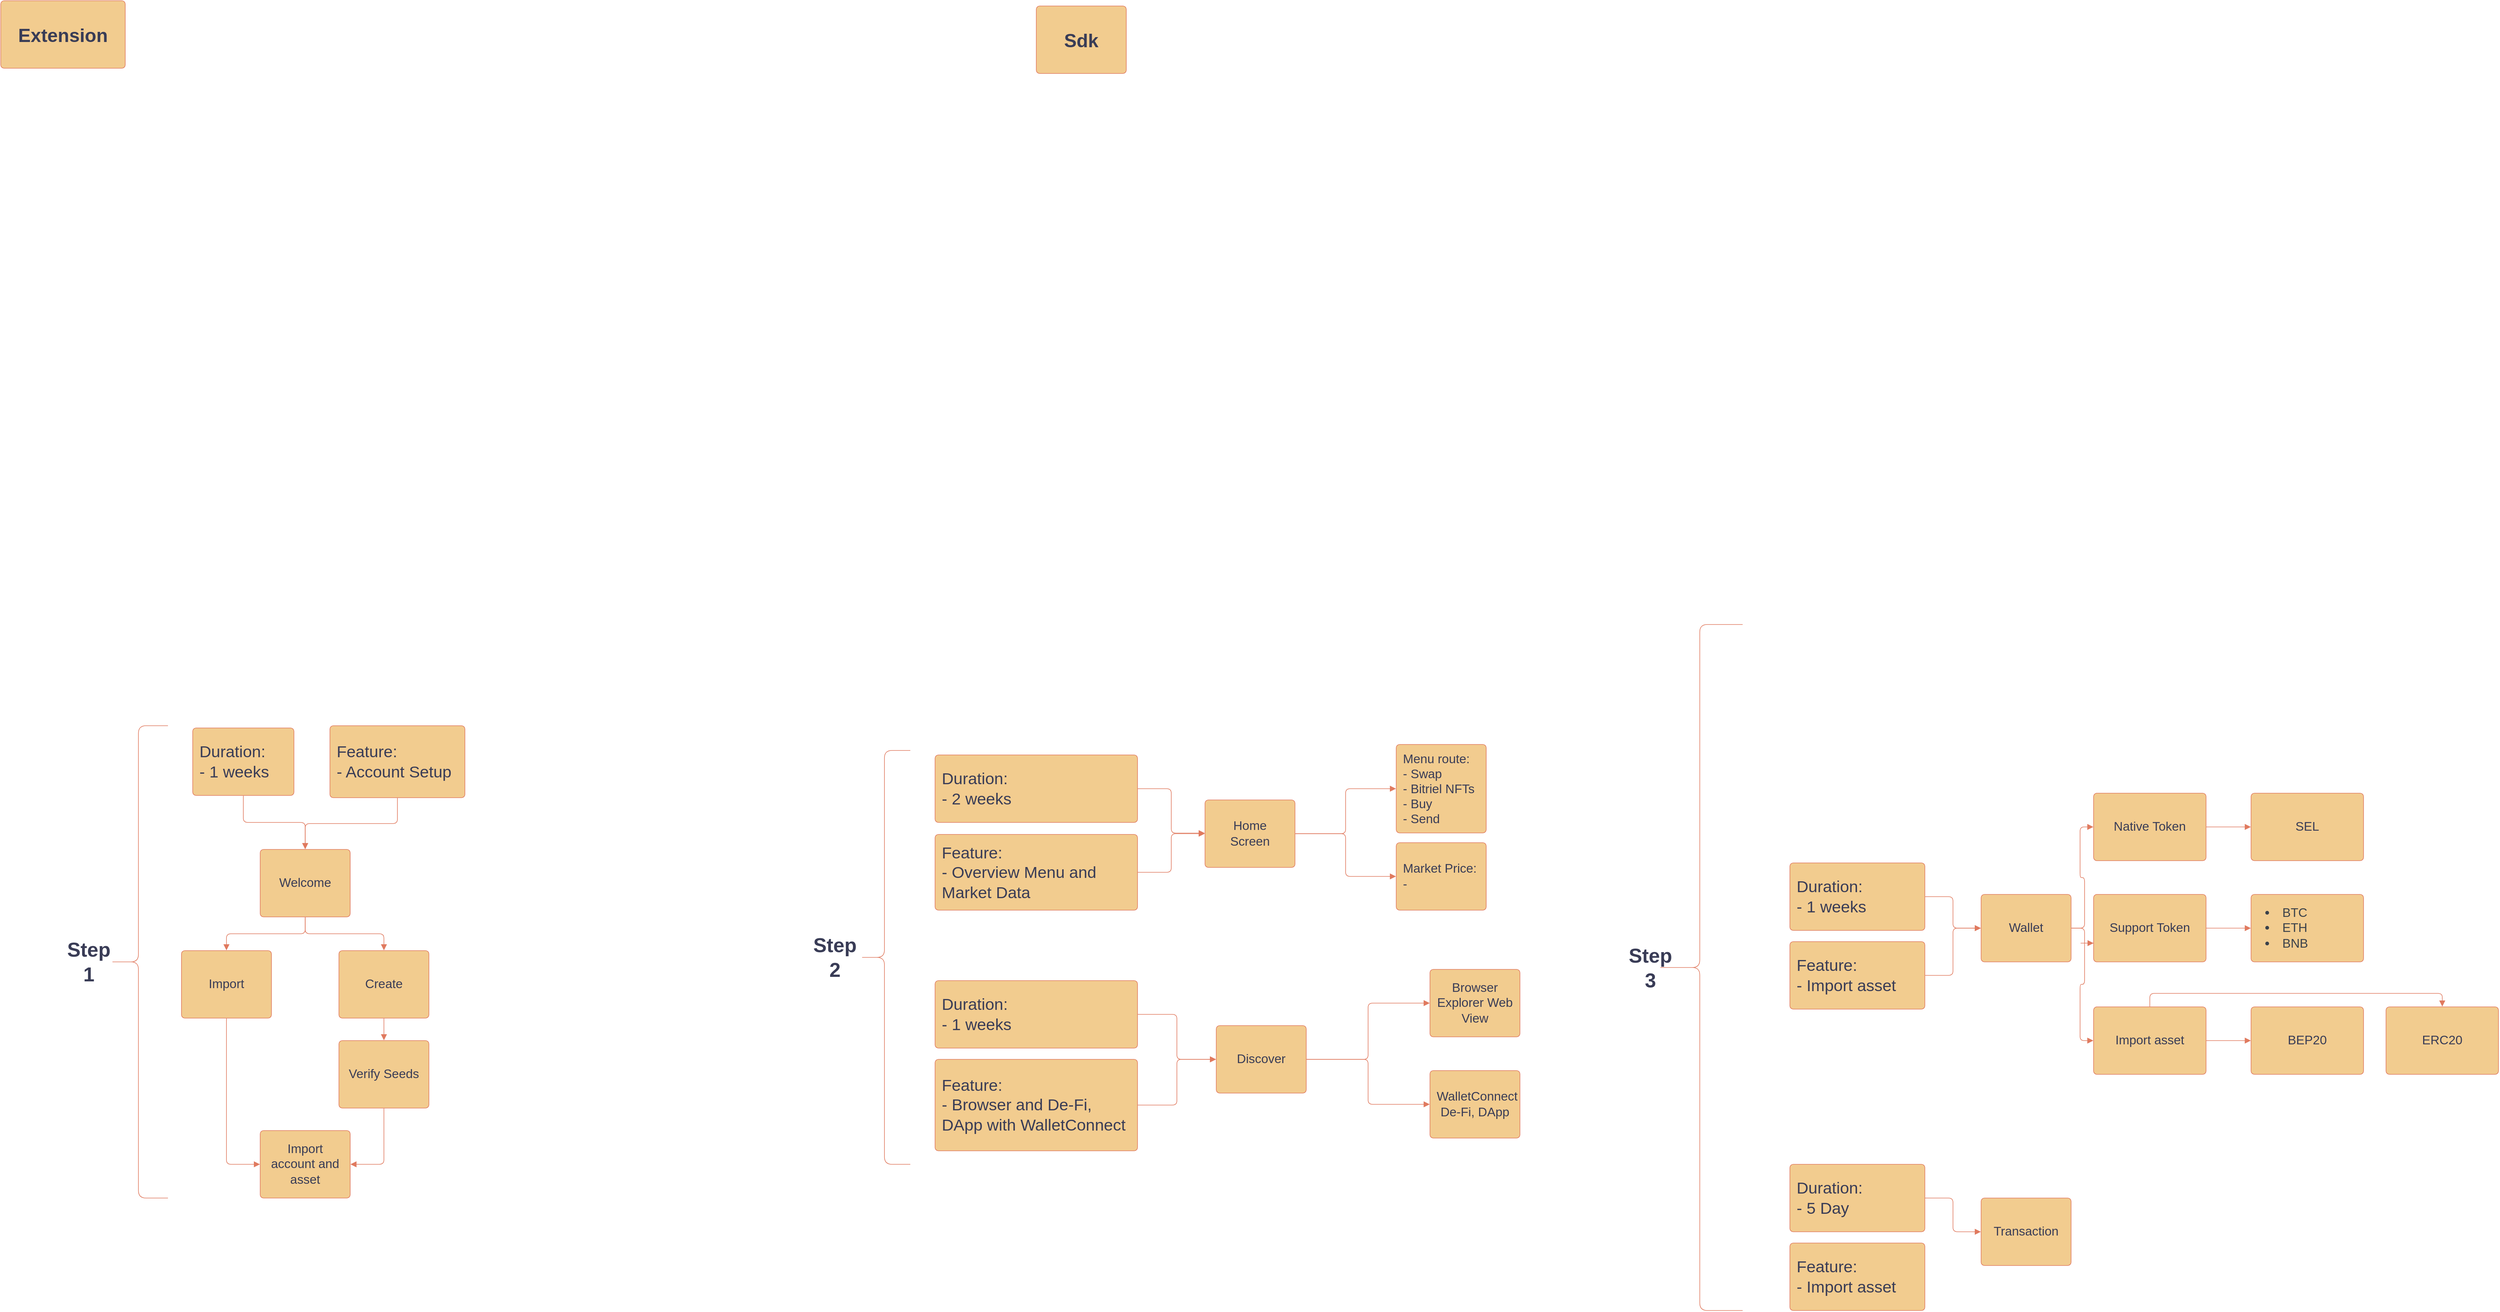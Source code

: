 <mxfile version="21.3.2" type="github">
  <diagram name="Page-1" id="VHqu843zAMIvLOxLYRrT">
    <mxGraphModel dx="3395" dy="2400" grid="1" gridSize="10" guides="1" tooltips="1" connect="1" arrows="1" fold="1" page="1" pageScale="1" pageWidth="850" pageHeight="1100" background="#ffffff" math="0" shadow="0">
      <root>
        <mxCell id="0" />
        <mxCell id="1" parent="0" />
        <mxCell id="zbY5q0rbspvN2szjDiho-265" value="Home Screen" style="html=1;overflow=block;blockSpacing=1;whiteSpace=wrap;fontSize=16.7;fontColor=#393C56;spacing=9;strokeColor=#E07A5F;strokeOpacity=100;rounded=1;absoluteArcSize=1;arcSize=9;strokeWidth=0.8;lucidId=uca0n-UiO.i3;fillColor=#F2CC8F;labelBackgroundColor=none;" vertex="1" parent="1">
          <mxGeometry x="315" y="189" width="120" height="90" as="geometry" />
        </mxCell>
        <mxCell id="zbY5q0rbspvN2szjDiho-266" value="Welcome" style="html=1;overflow=block;blockSpacing=1;whiteSpace=wrap;fontSize=16.7;fontColor=#393C56;align=center;spacing=9;strokeColor=#E07A5F;strokeOpacity=100;rounded=1;absoluteArcSize=1;arcSize=9;strokeWidth=0.8;lucidId=Jca0Ky4q9FBk;labelBackgroundColor=none;fillColor=#F2CC8F;" vertex="1" parent="1">
          <mxGeometry x="-945" y="255" width="120" height="90" as="geometry" />
        </mxCell>
        <mxCell id="zbY5q0rbspvN2szjDiho-267" value="Import" style="html=1;overflow=block;blockSpacing=1;whiteSpace=wrap;fontSize=16.7;fontColor=#393C56;spacing=9;verticalAlign=middle;strokeColor=#E07A5F;strokeOpacity=100;rounded=1;absoluteArcSize=1;arcSize=9;strokeWidth=0.8;lucidId=Vda0Xxk14ub7;labelBackgroundColor=none;fillColor=#F2CC8F;" vertex="1" parent="1">
          <mxGeometry x="-1050" y="390" width="120" height="90" as="geometry" />
        </mxCell>
        <mxCell id="zbY5q0rbspvN2szjDiho-268" value="Create" style="html=1;overflow=block;blockSpacing=1;whiteSpace=wrap;fontSize=16.7;fontColor=#393C56;spacing=9;verticalAlign=middle;strokeColor=#E07A5F;strokeOpacity=100;rounded=1;absoluteArcSize=1;arcSize=9;strokeWidth=0.8;lucidId=bea0~t-JF409;labelBackgroundColor=none;fillColor=#F2CC8F;" vertex="1" parent="1">
          <mxGeometry x="-840" y="390" width="120" height="90" as="geometry" />
        </mxCell>
        <mxCell id="zbY5q0rbspvN2szjDiho-269" value="Verify Seeds" style="html=1;overflow=block;blockSpacing=1;whiteSpace=wrap;fontSize=16.7;fontColor=#393C56;spacing=9;verticalAlign=middle;strokeColor=#E07A5F;strokeOpacity=100;rounded=1;absoluteArcSize=1;arcSize=9;strokeWidth=0.8;lucidId=oea0EduncO.E;labelBackgroundColor=none;fillColor=#F2CC8F;" vertex="1" parent="1">
          <mxGeometry x="-840" y="510" width="120" height="90" as="geometry" />
        </mxCell>
        <mxCell id="zbY5q0rbspvN2szjDiho-270" value="" style="html=1;jettySize=18;whiteSpace=wrap;fontSize=13;strokeColor=#E07A5F;strokeOpacity=100;strokeWidth=0.8;rounded=1;arcSize=12;edgeStyle=orthogonalEdgeStyle;startArrow=none;endArrow=block;endFill=1;exitX=0.5;exitY=1.004;exitPerimeter=0;entryX=0.5;entryY=-0.004;entryPerimeter=0;lucidId=Eea0e89wNNri;labelBackgroundColor=none;fontColor=default;" edge="1" parent="1" source="zbY5q0rbspvN2szjDiho-268" target="zbY5q0rbspvN2szjDiho-269">
          <mxGeometry width="100" height="100" relative="1" as="geometry">
            <Array as="points" />
          </mxGeometry>
        </mxCell>
        <mxCell id="zbY5q0rbspvN2szjDiho-271" value="" style="html=1;jettySize=18;whiteSpace=wrap;fontSize=13;strokeColor=#E07A5F;strokeOpacity=100;strokeWidth=0.8;rounded=1;arcSize=12;edgeStyle=orthogonalEdgeStyle;startArrow=none;endArrow=block;endFill=1;exitX=0.5;exitY=1.004;exitPerimeter=0;entryX=0.5;entryY=-0.004;entryPerimeter=0;lucidId=ffa06G6fT31H;labelBackgroundColor=none;fontColor=default;" edge="1" parent="1" source="zbY5q0rbspvN2szjDiho-266" target="zbY5q0rbspvN2szjDiho-267">
          <mxGeometry width="100" height="100" relative="1" as="geometry">
            <Array as="points" />
          </mxGeometry>
        </mxCell>
        <mxCell id="zbY5q0rbspvN2szjDiho-272" value="" style="html=1;jettySize=18;whiteSpace=wrap;fontSize=13;strokeColor=#E07A5F;strokeOpacity=100;strokeWidth=0.8;rounded=1;arcSize=12;edgeStyle=orthogonalEdgeStyle;startArrow=none;endArrow=block;endFill=1;exitX=0.5;exitY=1.004;exitPerimeter=0;entryX=0.5;entryY=-0.004;entryPerimeter=0;lucidId=kfa0JvLYfITH;labelBackgroundColor=none;fontColor=default;" edge="1" parent="1" source="zbY5q0rbspvN2szjDiho-266" target="zbY5q0rbspvN2szjDiho-268">
          <mxGeometry width="100" height="100" relative="1" as="geometry">
            <Array as="points" />
          </mxGeometry>
        </mxCell>
        <mxCell id="zbY5q0rbspvN2szjDiho-273" value="Import account and asset " style="html=1;overflow=block;blockSpacing=1;whiteSpace=wrap;fontSize=16.7;fontColor=#393C56;spacing=9;verticalAlign=middle;strokeColor=#E07A5F;strokeOpacity=100;rounded=1;absoluteArcSize=1;arcSize=9;strokeWidth=0.8;lucidId=sfa0by9yITn-;labelBackgroundColor=none;fillColor=#F2CC8F;" vertex="1" parent="1">
          <mxGeometry x="-945" y="630" width="120" height="90" as="geometry" />
        </mxCell>
        <mxCell id="zbY5q0rbspvN2szjDiho-274" value="" style="html=1;jettySize=18;whiteSpace=wrap;fontSize=13;strokeColor=#E07A5F;strokeOpacity=100;strokeWidth=0.8;rounded=1;arcSize=12;edgeStyle=orthogonalEdgeStyle;startArrow=none;endArrow=block;endFill=1;exitX=0.5;exitY=1.004;exitPerimeter=0;entryX=-0.003;entryY=0.5;entryPerimeter=0;lucidId=Pfa0X~1ALKKi;labelBackgroundColor=none;fontColor=default;" edge="1" parent="1" source="zbY5q0rbspvN2szjDiho-267" target="zbY5q0rbspvN2szjDiho-273">
          <mxGeometry width="100" height="100" relative="1" as="geometry">
            <Array as="points" />
          </mxGeometry>
        </mxCell>
        <mxCell id="zbY5q0rbspvN2szjDiho-275" value="" style="html=1;jettySize=18;whiteSpace=wrap;fontSize=13;strokeColor=#E07A5F;strokeOpacity=100;strokeWidth=0.8;rounded=1;arcSize=12;edgeStyle=orthogonalEdgeStyle;startArrow=none;endArrow=block;endFill=1;exitX=0.5;exitY=1.004;exitPerimeter=0;entryX=1.003;entryY=0.5;entryPerimeter=0;lucidId=Sfa0SEUxJVV2;labelBackgroundColor=none;fontColor=default;" edge="1" parent="1" source="zbY5q0rbspvN2szjDiho-269" target="zbY5q0rbspvN2szjDiho-273">
          <mxGeometry width="100" height="100" relative="1" as="geometry">
            <Array as="points" />
          </mxGeometry>
        </mxCell>
        <mxCell id="zbY5q0rbspvN2szjDiho-276" value="Discover" style="html=1;overflow=block;blockSpacing=1;whiteSpace=wrap;fontSize=16.7;fontColor=#393C56;spacing=9;strokeColor=#E07A5F;strokeOpacity=100;rounded=1;absoluteArcSize=1;arcSize=9;strokeWidth=0.8;lucidId=zga0rCzeqD-x;fillColor=#F2CC8F;labelBackgroundColor=none;" vertex="1" parent="1">
          <mxGeometry x="330" y="490" width="120" height="90" as="geometry" />
        </mxCell>
        <mxCell id="zbY5q0rbspvN2szjDiho-277" value="Duration: &#xa;- 1 weeks" style="html=1;overflow=block;blockSpacing=1;whiteSpace=wrap;fontSize=21.7;fontColor=#393C56;align=left;spacing=9;verticalAlign=middle;strokeColor=#E07A5F;strokeOpacity=100;fillOpacity=100;rounded=1;absoluteArcSize=1;arcSize=9;fillColor=#F2CC8F;strokeWidth=0.8;lucidId=LPa0Y3JxdmO-;labelBackgroundColor=none;" vertex="1" parent="1">
          <mxGeometry x="-1035" y="93" width="135" height="90" as="geometry" />
        </mxCell>
        <mxCell id="zbY5q0rbspvN2szjDiho-278" value="" style="strokeColor=none;fillColor=none;whiteSpace=wrap;fontSize=26.7;fontColor=#393C56;fontStyle=1;spacing=3.8;strokeOpacity=100;rounded=1;absoluteArcSize=1;arcSize=9;strokeWidth=0.8;html=1;labelBackgroundColor=none;" vertex="1" parent="1">
          <mxGeometry x="-1200" y="90" width="132" height="630" as="geometry" />
        </mxCell>
        <mxCell id="zbY5q0rbspvN2szjDiho-279" value="" style="shape=curlyBracket;rounded=1;whiteSpace=wrap;fontSize=26.7;fontColor=#393C56;fontStyle=1;spacing=3.8;strokeColor=#E07A5F;strokeOpacity=100;strokeWidth=0.8;labelBackgroundColor=none;fillColor=#F2CC8F;" vertex="1" parent="zbY5q0rbspvN2szjDiho-278">
          <mxGeometry x="53.25" width="78.75" height="630" as="geometry" />
        </mxCell>
        <mxCell id="zbY5q0rbspvN2szjDiho-280" value="Step 1" style="strokeColor=none;fillColor=none;whiteSpace=wrap;fontSize=26.7;fontColor=#393C56;fontStyle=1;spacing=3.8;strokeOpacity=100;rounded=1;absoluteArcSize=1;arcSize=9;strokeWidth=0.8;labelBackgroundColor=none;" vertex="1" parent="zbY5q0rbspvN2szjDiho-278">
          <mxGeometry width="53.25" height="630" as="geometry" />
        </mxCell>
        <mxCell id="zbY5q0rbspvN2szjDiho-281" value="Sdk" style="html=1;overflow=block;blockSpacing=1;whiteSpace=wrap;fontSize=25;fontColor=#393C56;fontStyle=1;spacing=9;strokeColor=#E07A5F;strokeOpacity=100;fillOpacity=100;rounded=1;absoluteArcSize=1;arcSize=9;fillColor=#F2CC8F;strokeWidth=0.8;lucidId=pSa00CnqCvIb;labelBackgroundColor=none;" vertex="1" parent="1">
          <mxGeometry x="90" y="-870" width="120" height="90" as="geometry" />
        </mxCell>
        <mxCell id="zbY5q0rbspvN2szjDiho-282" value="" style="strokeColor=none;fillColor=none;whiteSpace=wrap;fontSize=26.7;fontColor=#393C56;fontStyle=1;spacing=3.8;strokeOpacity=100;rounded=1;absoluteArcSize=1;arcSize=9;strokeWidth=0.8;html=1;labelBackgroundColor=none;" vertex="1" parent="1">
          <mxGeometry x="-210" y="123" width="132" height="552" as="geometry" />
        </mxCell>
        <mxCell id="zbY5q0rbspvN2szjDiho-283" value="" style="shape=curlyBracket;rounded=1;whiteSpace=wrap;fontSize=26.7;fontColor=#393C56;fontStyle=1;spacing=3.8;strokeColor=#E07A5F;strokeOpacity=100;strokeWidth=0.8;labelBackgroundColor=none;fillColor=#F2CC8F;" vertex="1" parent="zbY5q0rbspvN2szjDiho-282">
          <mxGeometry x="63" width="69" height="552" as="geometry" />
        </mxCell>
        <mxCell id="zbY5q0rbspvN2szjDiho-284" value="Step 2" style="strokeColor=none;fillColor=none;whiteSpace=wrap;fontSize=26.7;fontColor=#393C56;fontStyle=1;spacing=3.8;strokeOpacity=100;rounded=1;absoluteArcSize=1;arcSize=9;strokeWidth=0.8;labelBackgroundColor=none;" vertex="1" parent="zbY5q0rbspvN2szjDiho-282">
          <mxGeometry width="63" height="552" as="geometry" />
        </mxCell>
        <mxCell id="zbY5q0rbspvN2szjDiho-285" value="Feature:&#xa;- Account Setup" style="html=1;overflow=block;blockSpacing=1;whiteSpace=wrap;fontSize=21.7;fontColor=#393C56;align=left;spacing=9;verticalAlign=middle;strokeColor=#E07A5F;strokeOpacity=100;fillOpacity=100;rounded=1;absoluteArcSize=1;arcSize=9;fillColor=#F2CC8F;strokeWidth=0.8;lucidId=MVa0nrjbL0r_;labelBackgroundColor=none;" vertex="1" parent="1">
          <mxGeometry x="-852" y="90" width="180" height="96" as="geometry" />
        </mxCell>
        <mxCell id="zbY5q0rbspvN2szjDiho-286" value="" style="html=1;jettySize=18;whiteSpace=wrap;fontSize=13;strokeColor=#E07A5F;strokeOpacity=100;strokeWidth=0.8;rounded=1;arcSize=12;edgeStyle=orthogonalEdgeStyle;startArrow=none;endArrow=block;endFill=1;exitX=0.5;exitY=1.004;exitPerimeter=0;entryX=0.5;entryY=-0.004;entryPerimeter=0;lucidId=R4a0nYMLeVrN;labelBackgroundColor=none;fontColor=default;" edge="1" parent="1" source="zbY5q0rbspvN2szjDiho-277" target="zbY5q0rbspvN2szjDiho-266">
          <mxGeometry width="100" height="100" relative="1" as="geometry">
            <Array as="points" />
          </mxGeometry>
        </mxCell>
        <mxCell id="zbY5q0rbspvN2szjDiho-287" value="" style="html=1;jettySize=18;whiteSpace=wrap;fontSize=13;strokeColor=#E07A5F;strokeOpacity=100;strokeWidth=0.8;rounded=1;arcSize=12;edgeStyle=orthogonalEdgeStyle;startArrow=none;endArrow=block;endFill=1;exitX=0.5;exitY=1.004;exitPerimeter=0;entryX=0.5;entryY=-0.004;entryPerimeter=0;lucidId=U4a0g7tCiHba;labelBackgroundColor=none;fontColor=default;" edge="1" parent="1" source="zbY5q0rbspvN2szjDiho-285" target="zbY5q0rbspvN2szjDiho-266">
          <mxGeometry width="100" height="100" relative="1" as="geometry">
            <Array as="points" />
          </mxGeometry>
        </mxCell>
        <mxCell id="zbY5q0rbspvN2szjDiho-288" value="Browser Explorer Web View" style="html=1;overflow=block;blockSpacing=1;whiteSpace=wrap;fontSize=16.7;fontColor=#393C56;spacing=9;strokeColor=#E07A5F;strokeOpacity=100;rounded=1;absoluteArcSize=1;arcSize=9;strokeWidth=0.8;lucidId=77a02cb7iGfI;fillColor=#F2CC8F;labelBackgroundColor=none;" vertex="1" parent="1">
          <mxGeometry x="615" y="415" width="120" height="90" as="geometry" />
        </mxCell>
        <mxCell id="zbY5q0rbspvN2szjDiho-289" value="WalletConnect&#xa;De-Fi, DApp" style="html=1;overflow=block;blockSpacing=1;whiteSpace=wrap;fontSize=16.7;fontColor=#393C56;spacing=9;strokeColor=#E07A5F;strokeOpacity=100;rounded=1;absoluteArcSize=1;arcSize=9;strokeWidth=0.8;lucidId=-7a0e4nIgv2n;fillColor=#F2CC8F;labelBackgroundColor=none;" vertex="1" parent="1">
          <mxGeometry x="615" y="550" width="120" height="90" as="geometry" />
        </mxCell>
        <mxCell id="zbY5q0rbspvN2szjDiho-290" value="Duration: &#xa;- 1 weeks" style="html=1;overflow=block;blockSpacing=1;whiteSpace=wrap;fontSize=21.7;fontColor=#393C56;align=left;spacing=9;verticalAlign=middle;strokeColor=#E07A5F;strokeOpacity=100;fillOpacity=100;rounded=1;absoluteArcSize=1;arcSize=9;fillColor=#F2CC8F;strokeWidth=0.8;lucidId=v-a0DGhrGujj;labelBackgroundColor=none;" vertex="1" parent="1">
          <mxGeometry x="-45" y="430" width="270" height="90" as="geometry" />
        </mxCell>
        <mxCell id="zbY5q0rbspvN2szjDiho-291" value="" style="html=1;jettySize=18;whiteSpace=wrap;fontSize=13;strokeColor=#E07A5F;strokeOpacity=100;strokeWidth=0.8;rounded=1;arcSize=12;edgeStyle=orthogonalEdgeStyle;startArrow=none;endArrow=block;endFill=1;exitX=1.003;exitY=0.5;exitPerimeter=0;entryX=-0.003;entryY=0.5;entryPerimeter=0;lucidId=3-a07R3Qk.AD;fillColor=#F2CC8F;labelBackgroundColor=none;fontColor=default;" edge="1" parent="1" source="zbY5q0rbspvN2szjDiho-276" target="zbY5q0rbspvN2szjDiho-289">
          <mxGeometry width="100" height="100" relative="1" as="geometry">
            <Array as="points" />
          </mxGeometry>
        </mxCell>
        <mxCell id="zbY5q0rbspvN2szjDiho-292" value="Extension" style="html=1;overflow=block;blockSpacing=1;whiteSpace=wrap;fontSize=25;fontColor=#393C56;fontStyle=1;spacing=9;strokeColor=#E07A5F;strokeOpacity=100;fillOpacity=100;rounded=1;absoluteArcSize=1;arcSize=9;fillColor=#F2CC8F;strokeWidth=0.8;lucidId=..a0CwNgGoPU;labelBackgroundColor=none;" vertex="1" parent="1">
          <mxGeometry x="-1291" y="-877" width="166" height="90" as="geometry" />
        </mxCell>
        <mxCell id="zbY5q0rbspvN2szjDiho-293" value="Feature:&#xa;- Browser and De-Fi, DApp with WalletConnect" style="html=1;overflow=block;blockSpacing=1;whiteSpace=wrap;fontSize=21.7;fontColor=#393C56;align=left;spacing=9;verticalAlign=middle;strokeOpacity=100;fillOpacity=100;rounded=1;absoluteArcSize=1;arcSize=9;fillColor=#F2CC8F;strokeWidth=0.8;lucidId=aab0temb~Jwm;strokeColor=#E07A5F;labelBackgroundColor=none;" vertex="1" parent="1">
          <mxGeometry x="-45" y="535" width="270" height="122" as="geometry" />
        </mxCell>
        <mxCell id="zbY5q0rbspvN2szjDiho-294" value="" style="html=1;jettySize=18;whiteSpace=wrap;fontSize=13;strokeColor=#E07A5F;strokeOpacity=100;strokeWidth=0.8;rounded=1;arcSize=12;edgeStyle=orthogonalEdgeStyle;startArrow=none;endArrow=block;endFill=1;exitX=1.001;exitY=0.5;exitPerimeter=0;entryX=-0.003;entryY=0.5;entryPerimeter=0;lucidId=Xab0g0hyk1Pg;fillColor=#F2CC8F;labelBackgroundColor=none;fontColor=default;" edge="1" parent="1" source="zbY5q0rbspvN2szjDiho-293" target="zbY5q0rbspvN2szjDiho-276">
          <mxGeometry width="100" height="100" relative="1" as="geometry">
            <Array as="points" />
          </mxGeometry>
        </mxCell>
        <mxCell id="zbY5q0rbspvN2szjDiho-295" value="Duration: &#xa;- 2 weeks" style="html=1;overflow=block;blockSpacing=1;whiteSpace=wrap;fontSize=21.7;fontColor=#393C56;align=left;spacing=9;verticalAlign=middle;strokeColor=#E07A5F;strokeOpacity=100;fillOpacity=100;rounded=1;absoluteArcSize=1;arcSize=9;fillColor=#F2CC8F;strokeWidth=0.8;lucidId=_ab0i.H8g_lR;labelBackgroundColor=none;" vertex="1" parent="1">
          <mxGeometry x="-45" y="129" width="270" height="90" as="geometry" />
        </mxCell>
        <mxCell id="zbY5q0rbspvN2szjDiho-296" value="Feature:&#xa;- Overview Menu and Market Data" style="html=1;overflow=block;blockSpacing=1;whiteSpace=wrap;fontSize=21.7;fontColor=#393C56;align=left;spacing=9;verticalAlign=middle;strokeOpacity=100;fillOpacity=100;rounded=1;absoluteArcSize=1;arcSize=9;fillColor=#F2CC8F;strokeWidth=0.8;lucidId=_ab0SlGCYWsf;strokeColor=#E07A5F;labelBackgroundColor=none;" vertex="1" parent="1">
          <mxGeometry x="-45" y="235" width="270" height="101" as="geometry" />
        </mxCell>
        <mxCell id="zbY5q0rbspvN2szjDiho-297" value="Menu route:&#xa;- Swap&#xa;- Bitriel NFTs&#xa;- Buy&#xa;- Send" style="html=1;overflow=block;blockSpacing=1;whiteSpace=wrap;fontSize=16.7;fontColor=#393C56;align=left;spacing=9;verticalAlign=middle;strokeColor=#E07A5F;strokeOpacity=100;rounded=1;absoluteArcSize=1;arcSize=9;strokeWidth=0.8;lucidId=acb0z6DDbaGp;fillColor=#F2CC8F;labelBackgroundColor=none;" vertex="1" parent="1">
          <mxGeometry x="570" y="115" width="120" height="118" as="geometry" />
        </mxCell>
        <mxCell id="zbY5q0rbspvN2szjDiho-298" value="Market Price:&#xa;- " style="html=1;overflow=block;blockSpacing=1;whiteSpace=wrap;fontSize=16.7;fontColor=#393C56;align=left;spacing=9;verticalAlign=middle;strokeColor=#E07A5F;strokeOpacity=100;rounded=1;absoluteArcSize=1;arcSize=9;strokeWidth=0.8;lucidId=acb0S5HzsYsd;fillColor=#F2CC8F;labelBackgroundColor=none;" vertex="1" parent="1">
          <mxGeometry x="570" y="246" width="120" height="90" as="geometry" />
        </mxCell>
        <mxCell id="zbY5q0rbspvN2szjDiho-299" value="" style="html=1;jettySize=18;whiteSpace=wrap;fontSize=13;strokeColor=#E07A5F;strokeOpacity=100;strokeWidth=0.8;rounded=1;arcSize=12;edgeStyle=orthogonalEdgeStyle;startArrow=none;endArrow=block;endFill=1;exitX=1.003;exitY=0.5;exitPerimeter=0;entryX=-0.003;entryY=0.5;entryPerimeter=0;lucidId=qcb0-TfhVIlK;fillColor=#F2CC8F;labelBackgroundColor=none;fontColor=default;" edge="1" parent="1" source="zbY5q0rbspvN2szjDiho-265" target="zbY5q0rbspvN2szjDiho-297">
          <mxGeometry width="100" height="100" relative="1" as="geometry">
            <Array as="points" />
          </mxGeometry>
        </mxCell>
        <mxCell id="zbY5q0rbspvN2szjDiho-300" value="" style="html=1;jettySize=18;whiteSpace=wrap;fontSize=13;strokeColor=#E07A5F;strokeOpacity=100;strokeWidth=0.8;rounded=1;arcSize=12;edgeStyle=orthogonalEdgeStyle;startArrow=none;endArrow=block;endFill=1;exitX=1.003;exitY=0.5;exitPerimeter=0;entryX=-0.003;entryY=0.5;entryPerimeter=0;lucidId=ucb0NeUc8.oI;fillColor=#F2CC8F;labelBackgroundColor=none;fontColor=default;" edge="1" parent="1" source="zbY5q0rbspvN2szjDiho-265" target="zbY5q0rbspvN2szjDiho-298">
          <mxGeometry width="100" height="100" relative="1" as="geometry">
            <Array as="points" />
          </mxGeometry>
        </mxCell>
        <mxCell id="zbY5q0rbspvN2szjDiho-301" value="" style="html=1;jettySize=18;whiteSpace=wrap;fontSize=13;strokeColor=#E07A5F;strokeOpacity=100;strokeWidth=0.8;rounded=1;arcSize=12;edgeStyle=orthogonalEdgeStyle;startArrow=none;endArrow=block;endFill=1;exitX=1.001;exitY=0.5;exitPerimeter=0;entryX=-0.003;entryY=0.5;entryPerimeter=0;lucidId=gdb0DMMKNhfz;fillColor=#F2CC8F;labelBackgroundColor=none;fontColor=default;" edge="1" parent="1" source="zbY5q0rbspvN2szjDiho-290" target="zbY5q0rbspvN2szjDiho-276">
          <mxGeometry width="100" height="100" relative="1" as="geometry">
            <Array as="points" />
          </mxGeometry>
        </mxCell>
        <mxCell id="zbY5q0rbspvN2szjDiho-302" value="" style="html=1;jettySize=18;whiteSpace=wrap;fontSize=13;strokeColor=#E07A5F;strokeOpacity=100;strokeWidth=0.8;rounded=1;arcSize=12;edgeStyle=orthogonalEdgeStyle;startArrow=none;endArrow=block;endFill=1;exitX=1.001;exitY=0.5;exitPerimeter=0;entryX=-0.003;entryY=0.5;entryPerimeter=0;lucidId=Mdb0LnuBG9gK;fillColor=#F2CC8F;labelBackgroundColor=none;fontColor=default;" edge="1" parent="1" source="zbY5q0rbspvN2szjDiho-296" target="zbY5q0rbspvN2szjDiho-265">
          <mxGeometry width="100" height="100" relative="1" as="geometry">
            <Array as="points" />
          </mxGeometry>
        </mxCell>
        <mxCell id="zbY5q0rbspvN2szjDiho-303" value="" style="html=1;jettySize=18;whiteSpace=wrap;fontSize=13;strokeColor=#E07A5F;strokeOpacity=100;strokeWidth=0.8;rounded=1;arcSize=12;edgeStyle=orthogonalEdgeStyle;startArrow=none;endArrow=block;endFill=1;exitX=1.001;exitY=0.5;exitPerimeter=0;entryX=-0.003;entryY=0.492;entryPerimeter=0;lucidId=Qdb0yo6qIdlQ;fillColor=#F2CC8F;labelBackgroundColor=none;fontColor=default;" edge="1" parent="1" source="zbY5q0rbspvN2szjDiho-295" target="zbY5q0rbspvN2szjDiho-265">
          <mxGeometry width="100" height="100" relative="1" as="geometry">
            <Array as="points" />
          </mxGeometry>
        </mxCell>
        <mxCell id="zbY5q0rbspvN2szjDiho-304" value="" style="html=1;jettySize=18;whiteSpace=wrap;fontSize=13;strokeColor=#E07A5F;strokeOpacity=100;strokeWidth=0.8;rounded=1;arcSize=12;edgeStyle=orthogonalEdgeStyle;startArrow=none;endArrow=block;endFill=1;exitX=1.003;exitY=0.5;exitPerimeter=0;entryX=-0.003;entryY=0.5;entryPerimeter=0;lucidId=ceb0MK5iR.2z;fillColor=#F2CC8F;labelBackgroundColor=none;fontColor=default;" edge="1" parent="1" source="zbY5q0rbspvN2szjDiho-276" target="zbY5q0rbspvN2szjDiho-288">
          <mxGeometry width="100" height="100" relative="1" as="geometry">
            <Array as="points" />
          </mxGeometry>
        </mxCell>
        <mxCell id="zbY5q0rbspvN2szjDiho-305" value="" style="strokeColor=none;fillColor=none;whiteSpace=wrap;fontSize=26.7;fontColor=#393C56;fontStyle=1;spacing=3.8;strokeOpacity=100;rounded=1;absoluteArcSize=1;arcSize=9;strokeWidth=0.8;html=1;labelBackgroundColor=none;" vertex="1" parent="1">
          <mxGeometry x="900" y="-45" width="132" height="915" as="geometry" />
        </mxCell>
        <mxCell id="zbY5q0rbspvN2szjDiho-306" value="" style="shape=curlyBracket;rounded=1;whiteSpace=wrap;fontSize=26.7;fontColor=#393C56;fontStyle=1;spacing=3.8;strokeColor=#E07A5F;strokeOpacity=100;strokeWidth=0.8;labelBackgroundColor=none;fillColor=#F2CC8F;" vertex="1" parent="zbY5q0rbspvN2szjDiho-305">
          <mxGeometry x="17.625" width="114.375" height="915" as="geometry" />
        </mxCell>
        <mxCell id="zbY5q0rbspvN2szjDiho-307" value="Step 3" style="strokeColor=none;fillColor=none;whiteSpace=wrap;fontSize=26.7;fontColor=#393C56;fontStyle=1;spacing=3.8;strokeOpacity=100;rounded=1;absoluteArcSize=1;arcSize=9;strokeWidth=0.8;labelBackgroundColor=none;" vertex="1" parent="zbY5q0rbspvN2szjDiho-305">
          <mxGeometry width="17.625" height="915" as="geometry" />
        </mxCell>
        <mxCell id="zbY5q0rbspvN2szjDiho-308" value="Wallet" style="html=1;overflow=block;blockSpacing=1;whiteSpace=wrap;fontSize=16.7;spacing=9;strokeColor=#E07A5F;strokeOpacity=100;rounded=1;absoluteArcSize=1;arcSize=9;strokeWidth=0.8;lucidId=bhb0qxRhIA-V;fillColor=#F2CC8F;fontColor=#393C56;labelBackgroundColor=none;" vertex="1" parent="1">
          <mxGeometry x="1350" y="315" width="120" height="90" as="geometry" />
        </mxCell>
        <mxCell id="zbY5q0rbspvN2szjDiho-309" value="Import asset" style="html=1;overflow=block;blockSpacing=1;whiteSpace=wrap;fontSize=16.7;spacing=9;strokeColor=#E07A5F;strokeOpacity=100;rounded=1;absoluteArcSize=1;arcSize=9;strokeWidth=0.8;lucidId=bhb0wNb8ohSP;fillColor=#F2CC8F;fontColor=#393C56;labelBackgroundColor=none;" vertex="1" parent="1">
          <mxGeometry x="1500" y="465" width="150" height="90" as="geometry" />
        </mxCell>
        <mxCell id="zbY5q0rbspvN2szjDiho-310" value="" style="html=1;jettySize=18;whiteSpace=wrap;fontSize=13;strokeColor=#E07A5F;strokeOpacity=100;strokeWidth=0.8;rounded=1;arcSize=12;edgeStyle=orthogonalEdgeStyle;startArrow=none;endArrow=block;endFill=1;exitX=1.003;exitY=0.5;exitPerimeter=0;entryX=-0.002;entryY=0.5;entryPerimeter=0;lucidId=bhb0bGxGjl3O;fillColor=#F2CC8F;labelBackgroundColor=none;fontColor=default;" edge="1" parent="1" source="zbY5q0rbspvN2szjDiho-308" target="zbY5q0rbspvN2szjDiho-309">
          <mxGeometry width="100" height="100" relative="1" as="geometry">
            <Array as="points" />
          </mxGeometry>
        </mxCell>
        <mxCell id="zbY5q0rbspvN2szjDiho-311" value="ERC20" style="html=1;overflow=block;blockSpacing=1;whiteSpace=wrap;fontSize=16.7;fontColor=#393C56;spacing=9;strokeColor=#E07A5F;strokeOpacity=100;rounded=1;absoluteArcSize=1;arcSize=9;strokeWidth=0.8;lucidId=bhb0O4v9XhpU;fillColor=#F2CC8F;labelBackgroundColor=none;" vertex="1" parent="1">
          <mxGeometry x="1890" y="465" width="150" height="90" as="geometry" />
        </mxCell>
        <mxCell id="zbY5q0rbspvN2szjDiho-312" value="BEP20" style="html=1;overflow=block;blockSpacing=1;whiteSpace=wrap;fontSize=16.7;spacing=9;strokeColor=#E07A5F;strokeOpacity=100;rounded=1;absoluteArcSize=1;arcSize=9;strokeWidth=0.8;lucidId=bhb0I.Ht1Ggt;fillColor=#F2CC8F;fontColor=#393C56;labelBackgroundColor=none;" vertex="1" parent="1">
          <mxGeometry x="1710" y="465" width="150" height="90" as="geometry" />
        </mxCell>
        <mxCell id="zbY5q0rbspvN2szjDiho-313" value="" style="html=1;jettySize=18;whiteSpace=wrap;fontSize=13;strokeColor=#E07A5F;strokeOpacity=100;strokeWidth=0.8;rounded=1;arcSize=12;edgeStyle=orthogonalEdgeStyle;startArrow=none;endArrow=block;endFill=1;exitX=1.002;exitY=0.5;exitPerimeter=0;entryX=-0.002;entryY=0.5;entryPerimeter=0;lucidId=bhb0NddKJN9S;fillColor=#F2CC8F;labelBackgroundColor=none;fontColor=default;" edge="1" parent="1" source="zbY5q0rbspvN2szjDiho-309" target="zbY5q0rbspvN2szjDiho-312">
          <mxGeometry width="100" height="100" relative="1" as="geometry">
            <Array as="points" />
          </mxGeometry>
        </mxCell>
        <mxCell id="zbY5q0rbspvN2szjDiho-314" value="Native Token" style="html=1;overflow=block;blockSpacing=1;whiteSpace=wrap;fontSize=16.7;spacing=9;strokeColor=#E07A5F;strokeOpacity=100;rounded=1;absoluteArcSize=1;arcSize=9;strokeWidth=0.8;lucidId=bhb07KTPQtjn;fillColor=#F2CC8F;fontColor=#393C56;labelBackgroundColor=none;" vertex="1" parent="1">
          <mxGeometry x="1500" y="180" width="150" height="90" as="geometry" />
        </mxCell>
        <mxCell id="zbY5q0rbspvN2szjDiho-315" value="" style="html=1;jettySize=18;whiteSpace=wrap;fontSize=13;strokeColor=#E07A5F;strokeOpacity=100;strokeWidth=0.8;rounded=1;arcSize=12;edgeStyle=orthogonalEdgeStyle;startArrow=none;endArrow=block;endFill=1;exitX=1.003;exitY=0.5;exitPerimeter=0;entryX=-0.002;entryY=0.5;entryPerimeter=0;lucidId=bhb0fZ3wAojR;fillColor=#F2CC8F;labelBackgroundColor=none;fontColor=default;" edge="1" parent="1" source="zbY5q0rbspvN2szjDiho-308" target="zbY5q0rbspvN2szjDiho-314">
          <mxGeometry width="100" height="100" relative="1" as="geometry">
            <Array as="points" />
          </mxGeometry>
        </mxCell>
        <mxCell id="zbY5q0rbspvN2szjDiho-316" value="Support Token" style="html=1;overflow=block;blockSpacing=1;whiteSpace=wrap;fontSize=16.7;spacing=9;strokeColor=#E07A5F;strokeOpacity=100;rounded=1;absoluteArcSize=1;arcSize=9;strokeWidth=0.8;lucidId=bhb0O.DUgDSS;fillColor=#F2CC8F;fontColor=#393C56;labelBackgroundColor=none;" vertex="1" parent="1">
          <mxGeometry x="1500" y="315" width="150" height="90" as="geometry" />
        </mxCell>
        <mxCell id="zbY5q0rbspvN2szjDiho-317" value="" style="html=1;jettySize=18;whiteSpace=wrap;fontSize=13;strokeColor=#E07A5F;strokeOpacity=100;strokeWidth=0.8;rounded=1;arcSize=12;edgeStyle=orthogonalEdgeStyle;startArrow=none;endArrow=block;endFill=1;exitY=0.5;exitPerimeter=0;entryY=0.5;entryPerimeter=0;lucidId=bhb0stIJCX2o;fillColor=#F2CC8F;labelBackgroundColor=none;fontColor=default;" edge="1" parent="1" source="zbY5q0rbspvN2szjDiho-316" target="zbY5q0rbspvN2szjDiho-316">
          <mxGeometry width="100" height="100" relative="1" as="geometry">
            <Array as="points">
              <mxPoint x="1480" y="380" generated="1" />
              <mxPoint x="1480" y="380" generated="1" />
            </Array>
          </mxGeometry>
        </mxCell>
        <mxCell id="zbY5q0rbspvN2szjDiho-318" value="SEL" style="html=1;overflow=block;blockSpacing=1;whiteSpace=wrap;fontSize=16.7;spacing=9;strokeColor=#E07A5F;strokeOpacity=100;rounded=1;absoluteArcSize=1;arcSize=9;strokeWidth=0.8;lucidId=bhb0.OiSeKe7;fillColor=#F2CC8F;fontColor=#393C56;labelBackgroundColor=none;" vertex="1" parent="1">
          <mxGeometry x="1710" y="180" width="150" height="90" as="geometry" />
        </mxCell>
        <mxCell id="zbY5q0rbspvN2szjDiho-319" value="" style="html=1;jettySize=18;whiteSpace=wrap;fontSize=13;strokeColor=#E07A5F;strokeOpacity=100;strokeWidth=0.8;rounded=1;arcSize=12;edgeStyle=orthogonalEdgeStyle;startArrow=none;endArrow=block;endFill=1;exitX=1.002;exitY=0.5;exitPerimeter=0;entryX=-0.002;entryY=0.5;entryPerimeter=0;lucidId=bhb0a-fZP~l-;fillColor=#F2CC8F;labelBackgroundColor=none;fontColor=default;" edge="1" parent="1" source="zbY5q0rbspvN2szjDiho-314" target="zbY5q0rbspvN2szjDiho-318">
          <mxGeometry width="100" height="100" relative="1" as="geometry">
            <Array as="points" />
          </mxGeometry>
        </mxCell>
        <mxCell id="zbY5q0rbspvN2szjDiho-320" value="&lt;ul style=&quot;margin: 0px; padding-left: 10px;list-style-position: inside; list-style-type:disc&quot;&gt;&lt;li style=&quot;text-align:left;color:#3a414a;font-size:16.7px;&quot;&gt;&lt;span style=&quot;margin-left: 0px;margin-top: -2px;&quot;&gt;&lt;span style=&quot;font-size:16.7px;color:#3a414a;&quot;&gt;BTC&lt;/span&gt;&lt;/span&gt;&lt;/li&gt;&lt;li style=&quot;text-align:left;color:#3a414a;font-size:16.7px;&quot;&gt;&lt;span style=&quot;margin-left: 0px;margin-top: -2px;&quot;&gt;&lt;span style=&quot;font-size:16.7px;color:#3a414a;&quot;&gt;ETH&lt;/span&gt;&lt;/span&gt;&lt;/li&gt;&lt;li style=&quot;text-align:left;color:#3a414a;font-size:16.7px;&quot;&gt;&lt;span style=&quot;margin-left: 0px;margin-top: -2px;&quot;&gt;&lt;span style=&quot;font-size:16.7px;color:#3a414a;&quot;&gt;BNB&lt;/span&gt;&lt;/span&gt;&lt;/li&gt;&lt;/ul&gt;" style="html=1;overflow=block;blockSpacing=1;whiteSpace=wrap;fontSize=13;spacing=9;strokeColor=#E07A5F;strokeOpacity=100;rounded=1;absoluteArcSize=1;arcSize=9;strokeWidth=0.8;lucidId=bhb0zRiMd7yo;fillColor=#F2CC8F;fontColor=#393C56;labelBackgroundColor=none;" vertex="1" parent="1">
          <mxGeometry x="1710" y="315" width="150" height="90" as="geometry" />
        </mxCell>
        <mxCell id="zbY5q0rbspvN2szjDiho-321" value="" style="html=1;jettySize=18;whiteSpace=wrap;fontSize=13;strokeColor=#E07A5F;strokeOpacity=100;strokeWidth=0.8;rounded=1;arcSize=12;edgeStyle=orthogonalEdgeStyle;startArrow=none;endArrow=block;endFill=1;exitX=1.002;exitY=0.5;exitPerimeter=0;entryX=-0.002;entryY=0.5;entryPerimeter=0;lucidId=bhb0xzGB-_wK;fillColor=#F2CC8F;labelBackgroundColor=none;fontColor=default;" edge="1" parent="1" source="zbY5q0rbspvN2szjDiho-316" target="zbY5q0rbspvN2szjDiho-320">
          <mxGeometry width="100" height="100" relative="1" as="geometry">
            <Array as="points" />
          </mxGeometry>
        </mxCell>
        <mxCell id="zbY5q0rbspvN2szjDiho-322" value="Duration: &#xa;- 1 weeks" style="html=1;overflow=block;blockSpacing=1;whiteSpace=wrap;fontSize=21.7;fontColor=#393C56;align=left;spacing=9;verticalAlign=middle;strokeColor=#E07A5F;strokeOpacity=100;fillOpacity=100;rounded=1;absoluteArcSize=1;arcSize=9;fillColor=#F2CC8F;strokeWidth=0.8;lucidId=bhb0GTzwyg04;labelBackgroundColor=none;" vertex="1" parent="1">
          <mxGeometry x="1095" y="273" width="180" height="90" as="geometry" />
        </mxCell>
        <mxCell id="zbY5q0rbspvN2szjDiho-323" value="Feature:&#xa;- Import asset" style="html=1;overflow=block;blockSpacing=1;whiteSpace=wrap;fontSize=21.7;fontColor=#393C56;align=left;spacing=9;verticalAlign=middle;strokeOpacity=100;fillOpacity=100;rounded=1;absoluteArcSize=1;arcSize=9;fillColor=#F2CC8F;strokeWidth=0.8;lucidId=bhb0tgD4Y~up;labelBackgroundColor=none;strokeColor=#E07A5F;" vertex="1" parent="1">
          <mxGeometry x="1095" y="378" width="180" height="90" as="geometry" />
        </mxCell>
        <mxCell id="zbY5q0rbspvN2szjDiho-324" value="" style="html=1;jettySize=18;whiteSpace=wrap;fontSize=13;strokeColor=#E07A5F;strokeOpacity=100;strokeWidth=0.8;rounded=1;arcSize=12;edgeStyle=orthogonalEdgeStyle;startArrow=none;endArrow=block;endFill=1;exitX=1.002;exitY=0.5;exitPerimeter=0;entryX=-0.003;entryY=0.5;entryPerimeter=0;lucidId=bhb0VwJF.Qo-;fillColor=#F2CC8F;labelBackgroundColor=none;fontColor=default;" edge="1" parent="1" source="zbY5q0rbspvN2szjDiho-322" target="zbY5q0rbspvN2szjDiho-308">
          <mxGeometry width="100" height="100" relative="1" as="geometry">
            <Array as="points" />
          </mxGeometry>
        </mxCell>
        <mxCell id="zbY5q0rbspvN2szjDiho-325" value="" style="html=1;jettySize=18;whiteSpace=wrap;fontSize=13;strokeColor=#E07A5F;strokeOpacity=100;strokeWidth=0.8;rounded=1;arcSize=12;edgeStyle=orthogonalEdgeStyle;startArrow=none;endArrow=block;endFill=1;exitX=1.002;exitY=0.5;exitPerimeter=0;entryX=-0.003;entryY=0.5;entryPerimeter=0;lucidId=bhb0SJDYFKG2;fillColor=#F2CC8F;labelBackgroundColor=none;fontColor=default;" edge="1" parent="1" source="zbY5q0rbspvN2szjDiho-323" target="zbY5q0rbspvN2szjDiho-308">
          <mxGeometry width="100" height="100" relative="1" as="geometry">
            <Array as="points" />
          </mxGeometry>
        </mxCell>
        <mxCell id="zbY5q0rbspvN2szjDiho-326" value="" style="html=1;jettySize=18;whiteSpace=wrap;fontSize=13;strokeColor=#E07A5F;strokeOpacity=100;strokeWidth=0.8;rounded=1;arcSize=12;edgeStyle=orthogonalEdgeStyle;startArrow=none;endArrow=block;endFill=1;exitX=0.5;exitY=-0.004;exitPerimeter=0;entryX=0.5;entryY=-0.004;entryPerimeter=0;lucidId=bhb0VZ9Rsiwy;fillColor=#F2CC8F;labelBackgroundColor=none;fontColor=default;" edge="1" parent="1" source="zbY5q0rbspvN2szjDiho-309" target="zbY5q0rbspvN2szjDiho-311">
          <mxGeometry width="100" height="100" relative="1" as="geometry">
            <Array as="points" />
          </mxGeometry>
        </mxCell>
        <mxCell id="zbY5q0rbspvN2szjDiho-327" value="Duration: &#xa;- 5 Day" style="html=1;overflow=block;blockSpacing=1;whiteSpace=wrap;fontSize=21.7;fontColor=#393C56;align=left;spacing=9;verticalAlign=middle;strokeColor=#E07A5F;strokeOpacity=100;fillOpacity=100;rounded=1;absoluteArcSize=1;arcSize=9;fillColor=#F2CC8F;strokeWidth=0.8;lucidId=shb0GYtFbdMw;labelBackgroundColor=none;" vertex="1" parent="1">
          <mxGeometry x="1095" y="675" width="180" height="90" as="geometry" />
        </mxCell>
        <mxCell id="zbY5q0rbspvN2szjDiho-328" value="Feature:&#xa;- Import asset" style="html=1;overflow=block;blockSpacing=1;whiteSpace=wrap;fontSize=21.7;fontColor=#393C56;align=left;spacing=9;verticalAlign=middle;strokeOpacity=100;fillOpacity=100;rounded=1;absoluteArcSize=1;arcSize=9;fillColor=#F2CC8F;strokeWidth=0.8;lucidId=shb0CXbRwvUL;labelBackgroundColor=none;strokeColor=#E07A5F;" vertex="1" parent="1">
          <mxGeometry x="1095" y="780" width="180" height="90" as="geometry" />
        </mxCell>
        <mxCell id="zbY5q0rbspvN2szjDiho-329" value="Transaction" style="html=1;overflow=block;blockSpacing=1;whiteSpace=wrap;fontSize=16.7;spacing=9;strokeColor=#E07A5F;strokeOpacity=100;rounded=1;absoluteArcSize=1;arcSize=9;strokeWidth=0.8;lucidId=Zhb044c1I5jU;fillColor=#F2CC8F;fontColor=#393C56;labelBackgroundColor=none;" vertex="1" parent="1">
          <mxGeometry x="1350" y="720" width="120" height="90" as="geometry" />
        </mxCell>
        <mxCell id="zbY5q0rbspvN2szjDiho-330" value="" style="html=1;jettySize=18;whiteSpace=wrap;fontSize=13;strokeColor=#E07A5F;strokeOpacity=100;strokeWidth=0.8;rounded=1;arcSize=12;edgeStyle=orthogonalEdgeStyle;startArrow=none;endArrow=block;endFill=1;exitX=1.002;exitY=0.5;exitPerimeter=0;entryX=-0.003;entryY=0.5;entryPerimeter=0;lucidId=oib0C0HbeZmy;fillColor=#F2CC8F;labelBackgroundColor=none;fontColor=default;" edge="1" parent="1" source="zbY5q0rbspvN2szjDiho-327" target="zbY5q0rbspvN2szjDiho-329">
          <mxGeometry width="100" height="100" relative="1" as="geometry">
            <Array as="points" />
          </mxGeometry>
        </mxCell>
      </root>
    </mxGraphModel>
  </diagram>
</mxfile>

